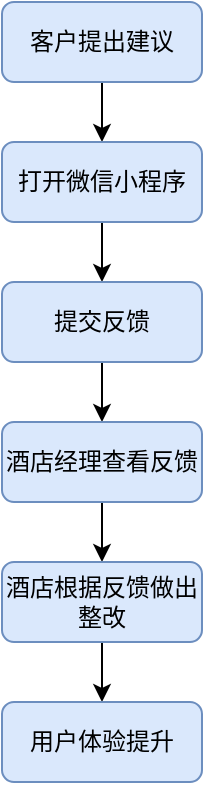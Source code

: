 <mxfile version="14.6.11" type="device"><diagram id="H1K4f55ohSMJVhxQ3oyq" name="Page-1"><mxGraphModel dx="813" dy="403" grid="1" gridSize="10" guides="1" tooltips="1" connect="1" arrows="1" fold="1" page="1" pageScale="1" pageWidth="827" pageHeight="1169" math="0" shadow="0"><root><mxCell id="0"/><mxCell id="1" parent="0"/><mxCell id="QWjqgE3Xo2q99oqjn20k-4" style="edgeStyle=orthogonalEdgeStyle;rounded=0;orthogonalLoop=1;jettySize=auto;html=1;exitX=0.5;exitY=1;exitDx=0;exitDy=0;entryX=0.5;entryY=0;entryDx=0;entryDy=0;" edge="1" parent="1" source="QWjqgE3Xo2q99oqjn20k-1" target="QWjqgE3Xo2q99oqjn20k-2"><mxGeometry relative="1" as="geometry"/></mxCell><mxCell id="QWjqgE3Xo2q99oqjn20k-1" value="&lt;font style=&quot;vertical-align: inherit&quot;&gt;&lt;font style=&quot;vertical-align: inherit&quot;&gt;&lt;font style=&quot;vertical-align: inherit&quot;&gt;&lt;font style=&quot;vertical-align: inherit&quot;&gt;&lt;font style=&quot;vertical-align: inherit&quot;&gt;&lt;font style=&quot;vertical-align: inherit&quot;&gt;&lt;font style=&quot;vertical-align: inherit&quot;&gt;&lt;font style=&quot;vertical-align: inherit&quot;&gt;&lt;font style=&quot;vertical-align: inherit&quot;&gt;&lt;font style=&quot;vertical-align: inherit&quot;&gt;&lt;font style=&quot;vertical-align: inherit&quot;&gt;&lt;font style=&quot;vertical-align: inherit&quot;&gt;&lt;font style=&quot;vertical-align: inherit&quot;&gt;&lt;font style=&quot;vertical-align: inherit&quot;&gt;&lt;font style=&quot;vertical-align: inherit&quot;&gt;&lt;font style=&quot;vertical-align: inherit&quot;&gt;客户提出建议&lt;/font&gt;&lt;/font&gt;&lt;/font&gt;&lt;/font&gt;&lt;/font&gt;&lt;/font&gt;&lt;/font&gt;&lt;/font&gt;&lt;/font&gt;&lt;/font&gt;&lt;/font&gt;&lt;/font&gt;&lt;/font&gt;&lt;/font&gt;&lt;/font&gt;&lt;/font&gt;" style="rounded=1;whiteSpace=wrap;html=1;fontSize=12;glass=0;strokeWidth=1;shadow=0;fillColor=#dae8fc;strokeColor=#6c8ebf;" vertex="1" parent="1"><mxGeometry x="390" y="40" width="100" height="40" as="geometry"/></mxCell><mxCell id="QWjqgE3Xo2q99oqjn20k-5" style="edgeStyle=orthogonalEdgeStyle;rounded=0;orthogonalLoop=1;jettySize=auto;html=1;exitX=0.5;exitY=1;exitDx=0;exitDy=0;entryX=0.5;entryY=0;entryDx=0;entryDy=0;" edge="1" parent="1" source="QWjqgE3Xo2q99oqjn20k-2" target="QWjqgE3Xo2q99oqjn20k-3"><mxGeometry relative="1" as="geometry"/></mxCell><mxCell id="QWjqgE3Xo2q99oqjn20k-2" value="&lt;font style=&quot;vertical-align: inherit&quot;&gt;&lt;font style=&quot;vertical-align: inherit&quot;&gt;打开微信小程序&lt;/font&gt;&lt;/font&gt;" style="rounded=1;whiteSpace=wrap;html=1;fontSize=12;glass=0;strokeWidth=1;shadow=0;fillColor=#dae8fc;strokeColor=#6c8ebf;" vertex="1" parent="1"><mxGeometry x="390" y="110" width="100" height="40" as="geometry"/></mxCell><mxCell id="QWjqgE3Xo2q99oqjn20k-8" style="edgeStyle=orthogonalEdgeStyle;rounded=0;orthogonalLoop=1;jettySize=auto;html=1;exitX=0.5;exitY=1;exitDx=0;exitDy=0;entryX=0.5;entryY=0;entryDx=0;entryDy=0;" edge="1" parent="1" source="QWjqgE3Xo2q99oqjn20k-3" target="QWjqgE3Xo2q99oqjn20k-7"><mxGeometry relative="1" as="geometry"/></mxCell><mxCell id="QWjqgE3Xo2q99oqjn20k-3" value="&lt;font style=&quot;vertical-align: inherit&quot;&gt;&lt;font style=&quot;vertical-align: inherit&quot;&gt;提交反馈&lt;/font&gt;&lt;/font&gt;" style="rounded=1;whiteSpace=wrap;html=1;fontSize=12;glass=0;strokeWidth=1;shadow=0;fillColor=#dae8fc;strokeColor=#6c8ebf;" vertex="1" parent="1"><mxGeometry x="390" y="180" width="100" height="40" as="geometry"/></mxCell><mxCell id="QWjqgE3Xo2q99oqjn20k-11" style="edgeStyle=orthogonalEdgeStyle;rounded=0;orthogonalLoop=1;jettySize=auto;html=1;exitX=0.5;exitY=1;exitDx=0;exitDy=0;" edge="1" parent="1" source="QWjqgE3Xo2q99oqjn20k-7" target="QWjqgE3Xo2q99oqjn20k-10"><mxGeometry relative="1" as="geometry"/></mxCell><mxCell id="QWjqgE3Xo2q99oqjn20k-7" value="&lt;font style=&quot;vertical-align: inherit&quot;&gt;&lt;font style=&quot;vertical-align: inherit&quot;&gt;&lt;font style=&quot;vertical-align: inherit&quot;&gt;&lt;font style=&quot;vertical-align: inherit&quot;&gt;&lt;font style=&quot;vertical-align: inherit&quot;&gt;&lt;font style=&quot;vertical-align: inherit&quot;&gt;酒店经理查看反馈&lt;/font&gt;&lt;/font&gt;&lt;/font&gt;&lt;/font&gt;&lt;/font&gt;&lt;/font&gt;" style="rounded=1;whiteSpace=wrap;html=1;fontSize=12;glass=0;strokeWidth=1;shadow=0;fillColor=#dae8fc;strokeColor=#6c8ebf;" vertex="1" parent="1"><mxGeometry x="390" y="250" width="100" height="40" as="geometry"/></mxCell><mxCell id="QWjqgE3Xo2q99oqjn20k-13" style="edgeStyle=orthogonalEdgeStyle;rounded=0;orthogonalLoop=1;jettySize=auto;html=1;exitX=0.5;exitY=1;exitDx=0;exitDy=0;" edge="1" parent="1" source="QWjqgE3Xo2q99oqjn20k-10" target="QWjqgE3Xo2q99oqjn20k-12"><mxGeometry relative="1" as="geometry"/></mxCell><mxCell id="QWjqgE3Xo2q99oqjn20k-10" value="&lt;font style=&quot;vertical-align: inherit&quot;&gt;&lt;font style=&quot;vertical-align: inherit&quot;&gt;&lt;font style=&quot;vertical-align: inherit&quot;&gt;&lt;font style=&quot;vertical-align: inherit&quot;&gt;酒店根据反馈做出整改&lt;/font&gt;&lt;/font&gt;&lt;/font&gt;&lt;/font&gt;" style="rounded=1;whiteSpace=wrap;html=1;fontSize=12;glass=0;strokeWidth=1;shadow=0;fillColor=#dae8fc;strokeColor=#6c8ebf;" vertex="1" parent="1"><mxGeometry x="390" y="320" width="100" height="40" as="geometry"/></mxCell><mxCell id="QWjqgE3Xo2q99oqjn20k-12" value="&lt;font style=&quot;vertical-align: inherit&quot;&gt;&lt;font style=&quot;vertical-align: inherit&quot;&gt;&lt;font style=&quot;vertical-align: inherit&quot;&gt;&lt;font style=&quot;vertical-align: inherit&quot;&gt;用户体验提升&lt;/font&gt;&lt;/font&gt;&lt;/font&gt;&lt;/font&gt;" style="rounded=1;whiteSpace=wrap;html=1;fontSize=12;glass=0;strokeWidth=1;shadow=0;fillColor=#dae8fc;strokeColor=#6c8ebf;" vertex="1" parent="1"><mxGeometry x="390" y="390" width="100" height="40" as="geometry"/></mxCell></root></mxGraphModel></diagram></mxfile>